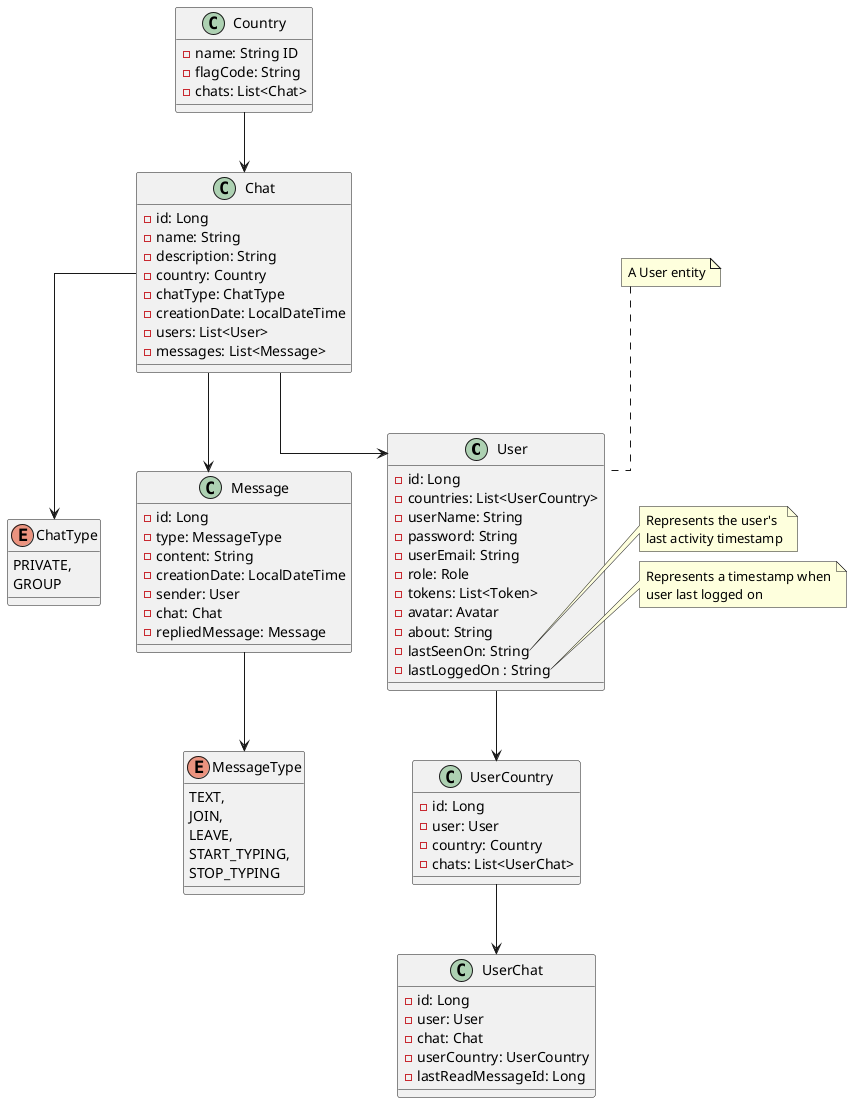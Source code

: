 @startuml

skinparam linetype ortho

together {
    User --> UserCountry

    UserCountry --> UserChat

    together {

        Country --> Chat
    }

    together {
        Chat --> Message
        Chat --> User
        Chat --> ChatType
        Message --> MessageType
    }
}

class User {
  - id: Long
  - countries: List<UserCountry>
  - userName: String
  - password: String
  - userEmail: String
  - role: Role
  - tokens: List<Token>
  - avatar: Avatar
  - about: String
  - lastSeenOn: String
  - lastLoggedOn : String
}

note top of User
  A User entity
end note

note right of User::lastSeenOn
  Represents the user's
  last activity timestamp
end note

note right of User::lastLoggedOn
   Represents a timestamp when
   user last logged on
end note

class UserCountry {
  - id: Long
  - user: User
  - country: Country
  - chats: List<UserChat>
}

class UserChat {
  - id: Long
  - user: User
  - chat: Chat
  - userCountry: UserCountry
  - lastReadMessageId: Long
}

class Country {
  - name: String ID
  - flagCode: String
  - chats: List<Chat>
}

class Chat {
  - id: Long
  - name: String
  - description: String
  - country: Country
  - chatType: ChatType
  - creationDate: LocalDateTime
  - users: List<User>
  - messages: List<Message>
}

enum ChatType {
  PRIVATE,
  GROUP
}

class Message {
  - id: Long
  - type: MessageType
  - content: String
  - creationDate: LocalDateTime
  - sender: User
  - chat: Chat
  - repliedMessage: Message
}

enum MessageType {
  TEXT,
  JOIN,
  LEAVE,
  START_TYPING,
  STOP_TYPING
}

'UserChat "1" *-[#595959,plain]-> "chat\n1" Chat

@enduml
